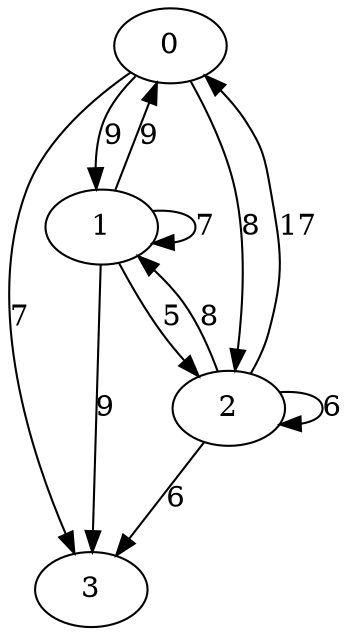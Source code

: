 digraph graph_pic {
0 -> 1[label="9"]
0 -> 2[label="8"]
0 -> 3[label="7"]
1 -> 0[label="9"]
1 -> 1[label="7"]
1 -> 2[label="5"]
1 -> 3[label="9"]
2 -> 0[label="17"]
2 -> 1[label="8"]
2 -> 2[label="6"]
2 -> 3[label="6"]
}
